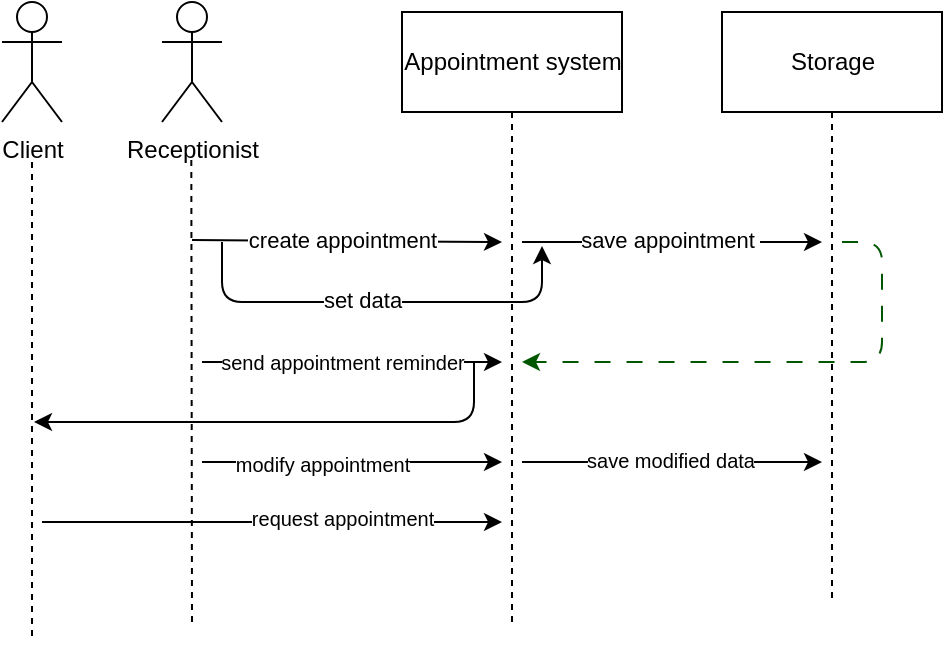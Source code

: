 <mxfile>
    <diagram id="HLl2rN6QYiMOj4SKngtS" name="Page-1">
        <mxGraphModel dx="334" dy="450" grid="1" gridSize="10" guides="1" tooltips="1" connect="1" arrows="1" fold="1" page="1" pageScale="1" pageWidth="1169" pageHeight="827" math="0" shadow="0">
            <root>
                <mxCell id="0"/>
                <mxCell id="1" parent="0"/>
                <mxCell id="2" value="Receptionist&lt;br&gt;" style="shape=umlActor;verticalLabelPosition=bottom;verticalAlign=top;html=1;" vertex="1" parent="1">
                    <mxGeometry x="120" y="160" width="30" height="60" as="geometry"/>
                </mxCell>
                <mxCell id="8" style="edgeStyle=none;html=1;exitX=0.5;exitY=1;exitDx=0;exitDy=0;dashed=1;endArrow=none;endFill=0;" edge="1" parent="1" source="3">
                    <mxGeometry relative="1" as="geometry">
                        <mxPoint x="295" y="470" as="targetPoint"/>
                    </mxGeometry>
                </mxCell>
                <mxCell id="3" value="Appointment system" style="html=1;" vertex="1" parent="1">
                    <mxGeometry x="240" y="165" width="110" height="50" as="geometry"/>
                </mxCell>
                <mxCell id="6" style="edgeStyle=none;html=1;endArrow=none;endFill=0;dashed=1;" edge="1" parent="1">
                    <mxGeometry relative="1" as="geometry">
                        <mxPoint x="55" y="480" as="targetPoint"/>
                        <mxPoint x="55" y="240" as="sourcePoint"/>
                    </mxGeometry>
                </mxCell>
                <mxCell id="5" value="Client" style="shape=umlActor;verticalLabelPosition=bottom;verticalAlign=top;html=1;" vertex="1" parent="1">
                    <mxGeometry x="40" y="160" width="30" height="60" as="geometry"/>
                </mxCell>
                <mxCell id="7" style="edgeStyle=none;html=1;endArrow=none;endFill=0;dashed=1;" edge="1" parent="1">
                    <mxGeometry relative="1" as="geometry">
                        <mxPoint x="135" y="470" as="targetPoint"/>
                        <mxPoint x="134.66" y="239" as="sourcePoint"/>
                    </mxGeometry>
                </mxCell>
                <mxCell id="10" value="" style="endArrow=classic;html=1;" edge="1" parent="1">
                    <mxGeometry width="50" height="50" relative="1" as="geometry">
                        <mxPoint x="135" y="279" as="sourcePoint"/>
                        <mxPoint x="290" y="280" as="targetPoint"/>
                    </mxGeometry>
                </mxCell>
                <mxCell id="11" value="create appointment" style="edgeLabel;html=1;align=center;verticalAlign=middle;resizable=0;points=[];" vertex="1" connectable="0" parent="10">
                    <mxGeometry x="-0.236" y="1" relative="1" as="geometry">
                        <mxPoint x="16" as="offset"/>
                    </mxGeometry>
                </mxCell>
                <mxCell id="12" style="edgeStyle=none;html=1;exitX=0.5;exitY=1;exitDx=0;exitDy=0;dashed=1;endArrow=none;endFill=0;" edge="1" parent="1" source="13">
                    <mxGeometry relative="1" as="geometry">
                        <mxPoint x="455" y="460" as="targetPoint"/>
                    </mxGeometry>
                </mxCell>
                <mxCell id="13" value="Storage" style="html=1;" vertex="1" parent="1">
                    <mxGeometry x="400" y="165" width="110" height="50" as="geometry"/>
                </mxCell>
                <mxCell id="14" value="" style="endArrow=classic;html=1;" edge="1" parent="1">
                    <mxGeometry width="50" height="50" relative="1" as="geometry">
                        <mxPoint x="150" y="280" as="sourcePoint"/>
                        <mxPoint x="310" y="282" as="targetPoint"/>
                        <Array as="points">
                            <mxPoint x="150" y="310"/>
                            <mxPoint x="310" y="310"/>
                        </Array>
                    </mxGeometry>
                </mxCell>
                <mxCell id="15" value="set data" style="edgeLabel;html=1;align=center;verticalAlign=middle;resizable=0;points=[];" vertex="1" connectable="0" parent="14">
                    <mxGeometry x="-0.236" y="1" relative="1" as="geometry">
                        <mxPoint x="16" as="offset"/>
                    </mxGeometry>
                </mxCell>
                <mxCell id="17" value="" style="endArrow=classic;html=1;" edge="1" parent="1">
                    <mxGeometry width="50" height="50" relative="1" as="geometry">
                        <mxPoint x="300" y="280" as="sourcePoint"/>
                        <mxPoint x="450" y="280" as="targetPoint"/>
                    </mxGeometry>
                </mxCell>
                <mxCell id="18" value="save appointment&amp;nbsp;" style="edgeLabel;html=1;align=center;verticalAlign=middle;resizable=0;points=[];" vertex="1" connectable="0" parent="17">
                    <mxGeometry x="-0.28" y="3" relative="1" as="geometry">
                        <mxPoint x="20" y="2" as="offset"/>
                    </mxGeometry>
                </mxCell>
                <mxCell id="19" value="" style="endArrow=classic;html=1;" edge="1" parent="1">
                    <mxGeometry width="50" height="50" relative="1" as="geometry">
                        <mxPoint x="140" y="340" as="sourcePoint"/>
                        <mxPoint x="290" y="340" as="targetPoint"/>
                    </mxGeometry>
                </mxCell>
                <mxCell id="20" value="&lt;font style=&quot;font-size: 10px;&quot;&gt;send appointment reminder&lt;/font&gt;" style="edgeLabel;html=1;align=center;verticalAlign=middle;resizable=0;points=[];" vertex="1" connectable="0" parent="19">
                    <mxGeometry x="-0.539" relative="1" as="geometry">
                        <mxPoint x="35" as="offset"/>
                    </mxGeometry>
                </mxCell>
                <mxCell id="21" value="" style="endArrow=classic;html=1;fontSize=10;dashed=1;dashPattern=8 8;fillColor=#008a00;strokeColor=#005700;" edge="1" parent="1">
                    <mxGeometry width="50" height="50" relative="1" as="geometry">
                        <mxPoint x="460" y="280" as="sourcePoint"/>
                        <mxPoint x="300" y="340" as="targetPoint"/>
                        <Array as="points">
                            <mxPoint x="480" y="280"/>
                            <mxPoint x="480" y="340"/>
                        </Array>
                    </mxGeometry>
                </mxCell>
                <mxCell id="22" value="" style="endArrow=classic;html=1;fontSize=10;" edge="1" parent="1">
                    <mxGeometry width="50" height="50" relative="1" as="geometry">
                        <mxPoint x="276" y="340" as="sourcePoint"/>
                        <mxPoint x="56" y="370" as="targetPoint"/>
                        <Array as="points">
                            <mxPoint x="276" y="370"/>
                        </Array>
                    </mxGeometry>
                </mxCell>
                <mxCell id="23" value="" style="endArrow=classic;html=1;fontSize=10;" edge="1" parent="1">
                    <mxGeometry width="50" height="50" relative="1" as="geometry">
                        <mxPoint x="140" y="390" as="sourcePoint"/>
                        <mxPoint x="290" y="390" as="targetPoint"/>
                    </mxGeometry>
                </mxCell>
                <mxCell id="24" value="modify appointment" style="edgeLabel;html=1;align=center;verticalAlign=middle;resizable=0;points=[];fontSize=10;" vertex="1" connectable="0" parent="23">
                    <mxGeometry x="-0.333" y="-1" relative="1" as="geometry">
                        <mxPoint x="10" as="offset"/>
                    </mxGeometry>
                </mxCell>
                <mxCell id="25" value="" style="endArrow=classic;html=1;fontSize=10;" edge="1" parent="1">
                    <mxGeometry width="50" height="50" relative="1" as="geometry">
                        <mxPoint x="300" y="390" as="sourcePoint"/>
                        <mxPoint x="450" y="390" as="targetPoint"/>
                    </mxGeometry>
                </mxCell>
                <mxCell id="26" value="save modified data" style="edgeLabel;html=1;align=center;verticalAlign=middle;resizable=0;points=[];fontSize=10;" vertex="1" connectable="0" parent="25">
                    <mxGeometry x="-0.333" y="-1" relative="1" as="geometry">
                        <mxPoint x="24" y="-2" as="offset"/>
                    </mxGeometry>
                </mxCell>
                <mxCell id="27" value="" style="endArrow=classic;html=1;fontSize=10;" edge="1" parent="1">
                    <mxGeometry width="50" height="50" relative="1" as="geometry">
                        <mxPoint x="60" y="420" as="sourcePoint"/>
                        <mxPoint x="290" y="420" as="targetPoint"/>
                    </mxGeometry>
                </mxCell>
                <mxCell id="28" value="request appointment" style="edgeLabel;html=1;align=center;verticalAlign=middle;resizable=0;points=[];fontSize=10;" vertex="1" connectable="0" parent="27">
                    <mxGeometry x="-0.142" y="2" relative="1" as="geometry">
                        <mxPoint x="51" as="offset"/>
                    </mxGeometry>
                </mxCell>
            </root>
        </mxGraphModel>
    </diagram>
</mxfile>